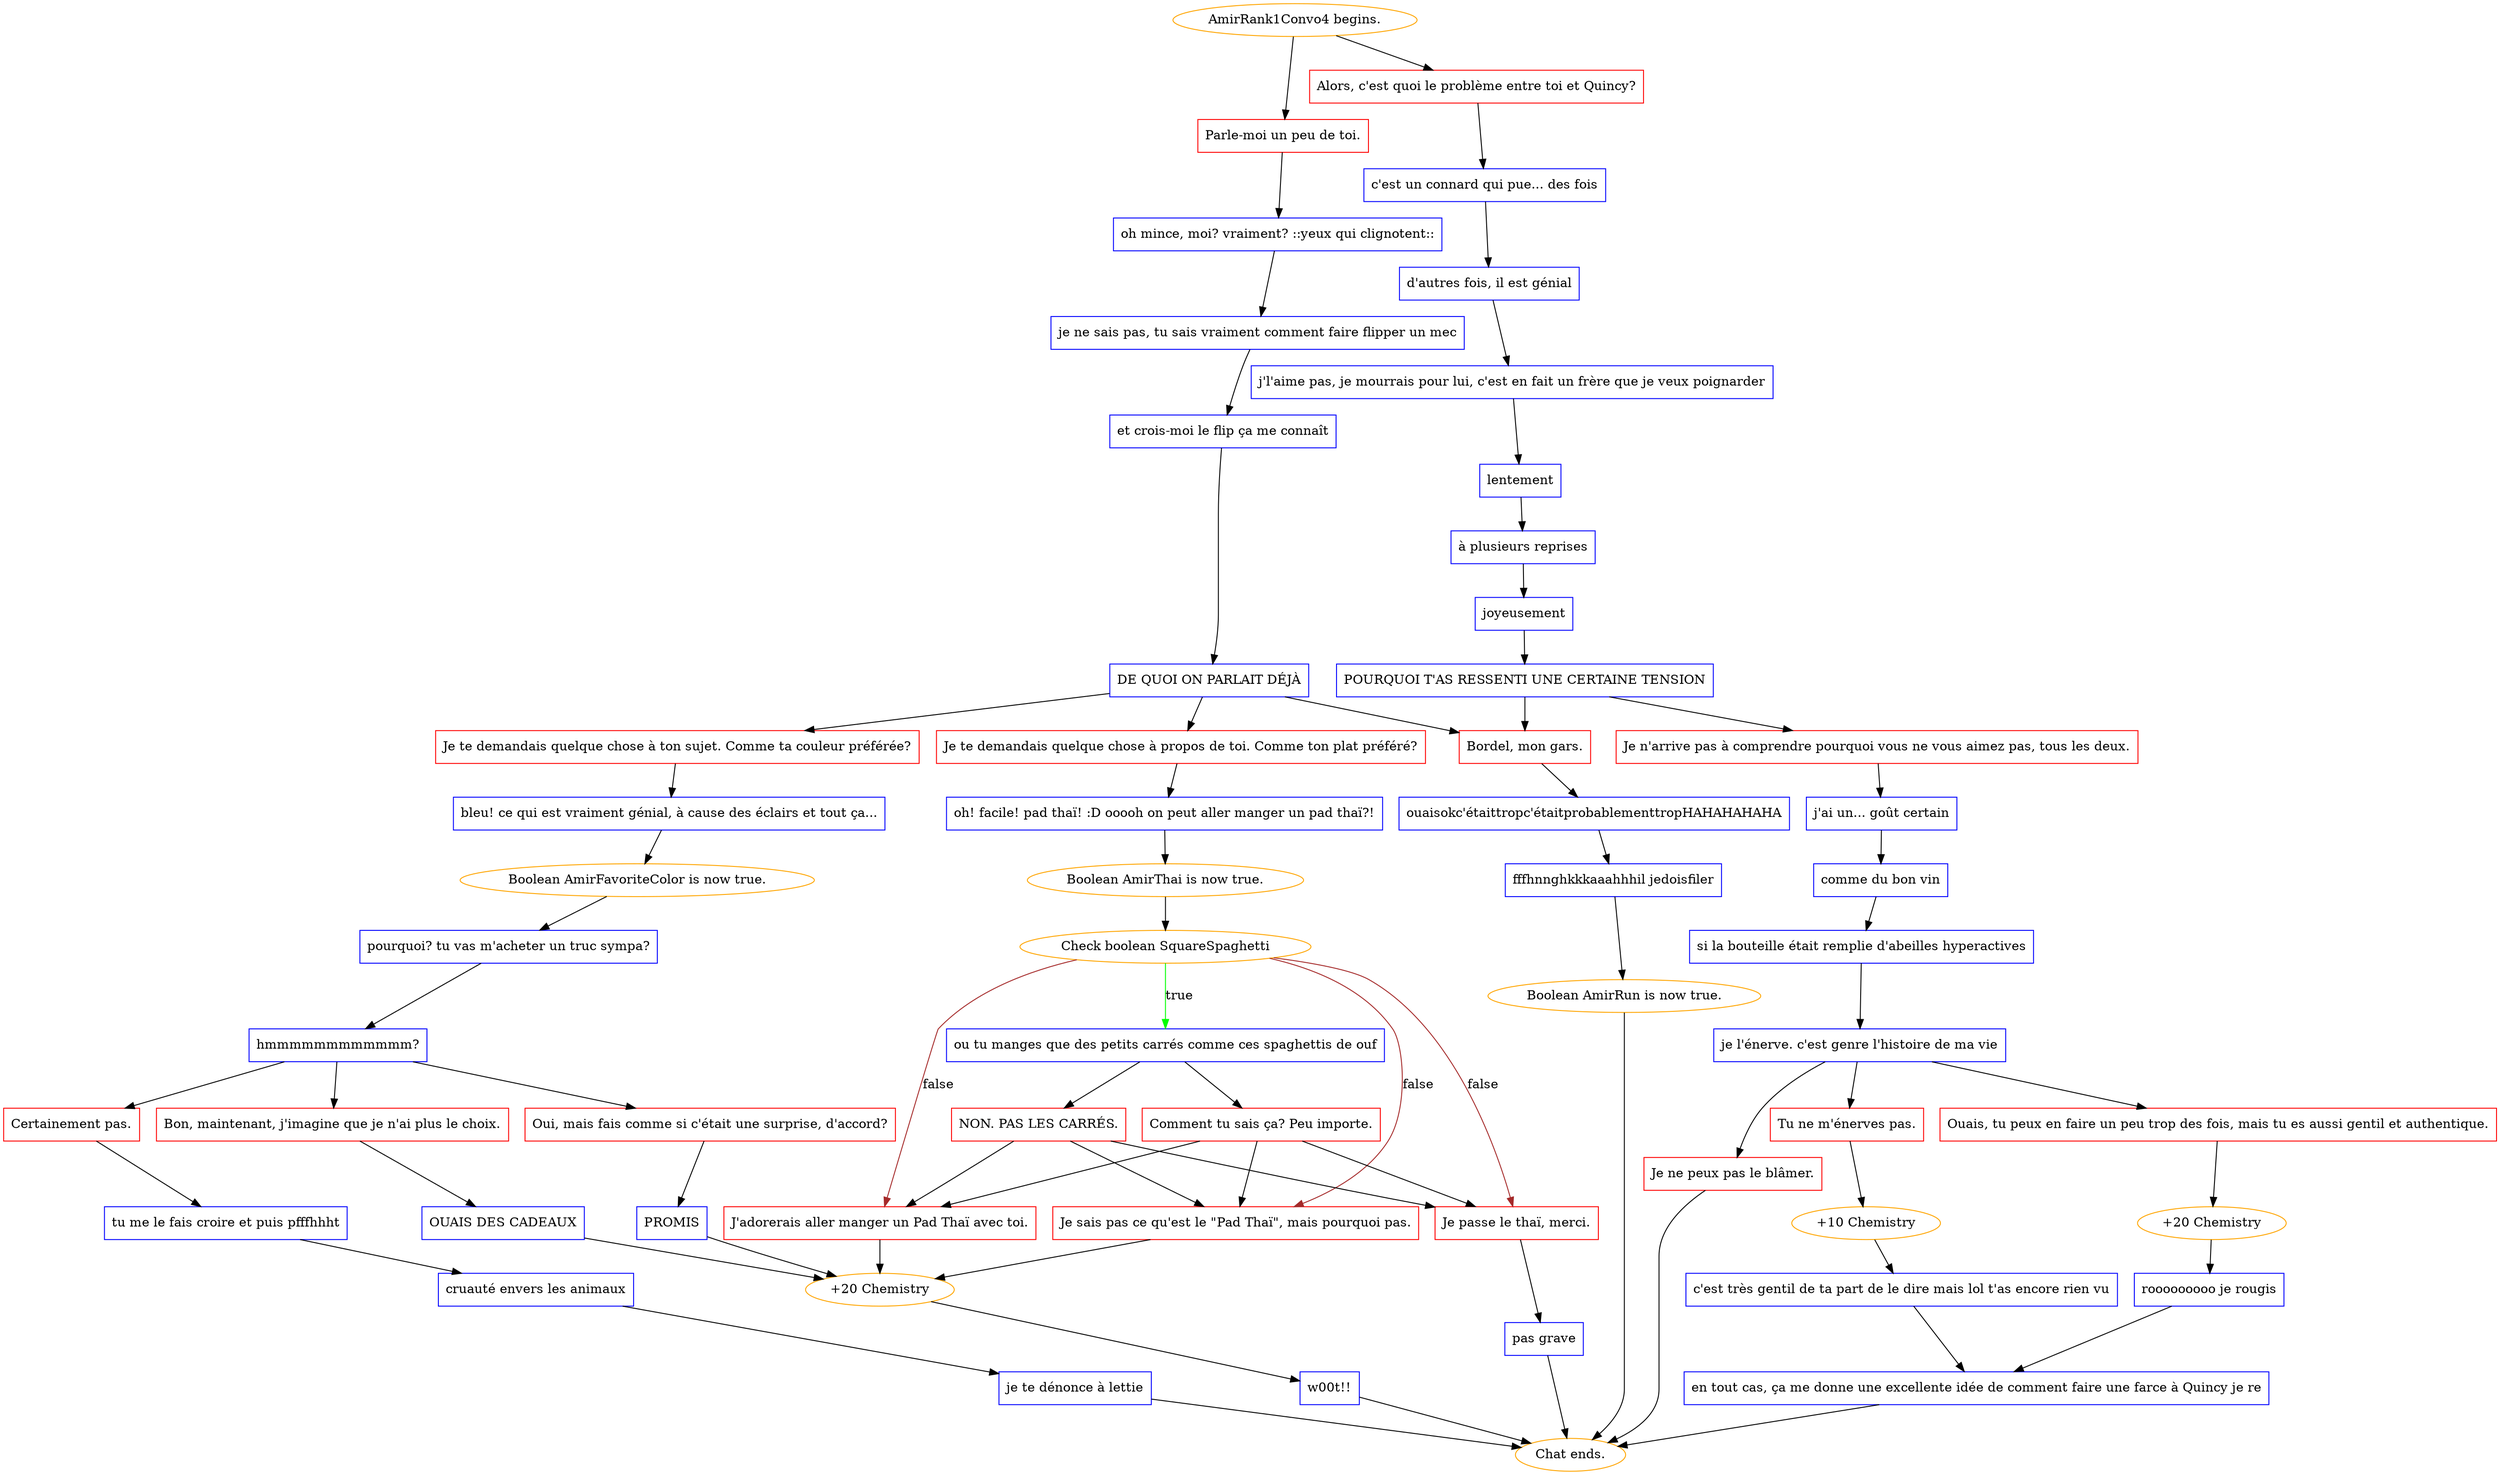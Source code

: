 digraph {
	"AmirRank1Convo4 begins." [color=orange];
		"AmirRank1Convo4 begins." -> j2408876921;
		"AmirRank1Convo4 begins." -> j2624918936;
	j2408876921 [label="Alors, c'est quoi le problème entre toi et Quincy?",shape=box,color=red];
		j2408876921 -> j2583669396;
	j2624918936 [label="Parle-moi un peu de toi.",shape=box,color=red];
		j2624918936 -> j1752229274;
	j2583669396 [label="c'est un connard qui pue... des fois",shape=box,color=blue];
		j2583669396 -> j4014081049;
	j1752229274 [label="oh mince, moi? vraiment? ::yeux qui clignotent::",shape=box,color=blue];
		j1752229274 -> j3859380135;
	j4014081049 [label="d'autres fois, il est génial",shape=box,color=blue];
		j4014081049 -> j4161049402;
	j3859380135 [label="je ne sais pas, tu sais vraiment comment faire flipper un mec",shape=box,color=blue];
		j3859380135 -> j2988271138;
	j4161049402 [label="j'l'aime pas, je mourrais pour lui, c'est en fait un frère que je veux poignarder",shape=box,color=blue];
		j4161049402 -> j1443699679;
	j2988271138 [label="et crois-moi le flip ça me connaît",shape=box,color=blue];
		j2988271138 -> j1554916982;
	j1443699679 [label="lentement",shape=box,color=blue];
		j1443699679 -> j2646117136;
	j1554916982 [label="DE QUOI ON PARLAIT DÉJÀ",shape=box,color=blue];
		j1554916982 -> j323266994;
		j1554916982 -> j1777985142;
		j1554916982 -> j42476843;
	j2646117136 [label="à plusieurs reprises",shape=box,color=blue];
		j2646117136 -> j1752629589;
	j323266994 [label="Bordel, mon gars.",shape=box,color=red];
		j323266994 -> j2115539707;
	j1777985142 [label="Je te demandais quelque chose à propos de toi. Comme ton plat préféré?",shape=box,color=red];
		j1777985142 -> j1586947369;
	j42476843 [label="Je te demandais quelque chose à ton sujet. Comme ta couleur préférée?",shape=box,color=red];
		j42476843 -> j2138171942;
	j1752629589 [label="joyeusement",shape=box,color=blue];
		j1752629589 -> j3617119040;
	j2115539707 [label="ouaisokc'étaittropc'étaitprobablementtropHAHAHAHAHA",shape=box,color=blue];
		j2115539707 -> j4108788326;
	j1586947369 [label="oh! facile! pad thaï! :D ooooh on peut aller manger un pad thaï?!",shape=box,color=blue];
		j1586947369 -> j1051665310;
	j2138171942 [label="bleu! ce qui est vraiment génial, à cause des éclairs et tout ça...",shape=box,color=blue];
		j2138171942 -> j1596775469;
	j3617119040 [label="POURQUOI T'AS RESSENTI UNE CERTAINE TENSION",shape=box,color=blue];
		j3617119040 -> j1037686701;
		j3617119040 -> j323266994;
	j4108788326 [label="fffhnnghkkkaaahhhil jedoisfiler",shape=box,color=blue];
		j4108788326 -> j1426220801;
	j1051665310 [label="Boolean AmirThai is now true.",color=orange];
		j1051665310 -> j1549996540;
	j1596775469 [label="Boolean AmirFavoriteColor is now true.",color=orange];
		j1596775469 -> j4117326165;
	j1037686701 [label="Je n'arrive pas à comprendre pourquoi vous ne vous aimez pas, tous les deux.",shape=box,color=red];
		j1037686701 -> j4228766040;
	j1426220801 [label="Boolean AmirRun is now true.",color=orange];
		j1426220801 -> "Chat ends.";
	j1549996540 [label="Check boolean SquareSpaghetti",color=orange];
		j1549996540 -> j3784071784 [label=true,color=green];
		j1549996540 -> j681471784 [label=false,color=brown];
		j1549996540 -> j3701396511 [label=false,color=brown];
		j1549996540 -> j2705138607 [label=false,color=brown];
	j4117326165 [label="pourquoi? tu vas m'acheter un truc sympa?",shape=box,color=blue];
		j4117326165 -> j3316424131;
	j4228766040 [label="j'ai un... goût certain",shape=box,color=blue];
		j4228766040 -> j2853676628;
	"Chat ends." [color=orange];
	j3784071784 [label="ou tu manges que des petits carrés comme ces spaghettis de ouf",shape=box,color=blue];
		j3784071784 -> j3243429558;
		j3784071784 -> j4137933116;
	j681471784 [label="Je passe le thaï, merci.",shape=box,color=red];
		j681471784 -> j1964216869;
	j3701396511 [label="Je sais pas ce qu'est le \"Pad Thaï\", mais pourquoi pas.",shape=box,color=red];
		j3701396511 -> j4159432973;
	j2705138607 [label="J'adorerais aller manger un Pad Thaï avec toi.",shape=box,color=red];
		j2705138607 -> j4159432973;
	j3316424131 [label="hmmmmmmmmmmmm?",shape=box,color=blue];
		j3316424131 -> j20837674;
		j3316424131 -> j808666501;
		j3316424131 -> j794433905;
	j2853676628 [label="comme du bon vin",shape=box,color=blue];
		j2853676628 -> j2316934576;
	j3243429558 [label="NON. PAS LES CARRÉS.",shape=box,color=red];
		j3243429558 -> j681471784;
		j3243429558 -> j3701396511;
		j3243429558 -> j2705138607;
	j4137933116 [label="Comment tu sais ça? Peu importe.",shape=box,color=red];
		j4137933116 -> j681471784;
		j4137933116 -> j3701396511;
		j4137933116 -> j2705138607;
	j1964216869 [label="pas grave",shape=box,color=blue];
		j1964216869 -> "Chat ends.";
	j4159432973 [label="+20 Chemistry",color=orange];
		j4159432973 -> j1071438184;
	j20837674 [label="Bon, maintenant, j'imagine que je n'ai plus le choix.",shape=box,color=red];
		j20837674 -> j109178529;
	j808666501 [label="Oui, mais fais comme si c'était une surprise, d'accord?",shape=box,color=red];
		j808666501 -> j2400913224;
	j794433905 [label="Certainement pas.",shape=box,color=red];
		j794433905 -> j1245063335;
	j2316934576 [label="si la bouteille était remplie d'abeilles hyperactives",shape=box,color=blue];
		j2316934576 -> j3257649460;
	j1071438184 [label="w00t!!",shape=box,color=blue];
		j1071438184 -> "Chat ends.";
	j109178529 [label="OUAIS DES CADEAUX",shape=box,color=blue];
		j109178529 -> j4159432973;
	j2400913224 [label="PROMIS",shape=box,color=blue];
		j2400913224 -> j4159432973;
	j1245063335 [label="tu me le fais croire et puis pfffhhht",shape=box,color=blue];
		j1245063335 -> j4064280955;
	j3257649460 [label="je l'énerve. c'est genre l'histoire de ma vie",shape=box,color=blue];
		j3257649460 -> j2836482795;
		j3257649460 -> j3502767457;
		j3257649460 -> j3017621067;
	j4064280955 [label="cruauté envers les animaux",shape=box,color=blue];
		j4064280955 -> j3073798740;
	j2836482795 [label="Ouais, tu peux en faire un peu trop des fois, mais tu es aussi gentil et authentique.",shape=box,color=red];
		j2836482795 -> j1257767764;
	j3502767457 [label="Tu ne m'énerves pas.",shape=box,color=red];
		j3502767457 -> j4139919294;
	j3017621067 [label="Je ne peux pas le blâmer.",shape=box,color=red];
		j3017621067 -> "Chat ends.";
	j3073798740 [label="je te dénonce à lettie",shape=box,color=blue];
		j3073798740 -> "Chat ends.";
	j1257767764 [label="+20 Chemistry",color=orange];
		j1257767764 -> j3826156105;
	j4139919294 [label="+10 Chemistry",color=orange];
		j4139919294 -> j327805743;
	j3826156105 [label="rooooooooo je rougis",shape=box,color=blue];
		j3826156105 -> j1871542074;
	j327805743 [label="c'est très gentil de ta part de le dire mais lol t'as encore rien vu",shape=box,color=blue];
		j327805743 -> j1871542074;
	j1871542074 [label="en tout cas, ça me donne une excellente idée de comment faire une farce à Quincy je re",shape=box,color=blue];
		j1871542074 -> "Chat ends.";
}